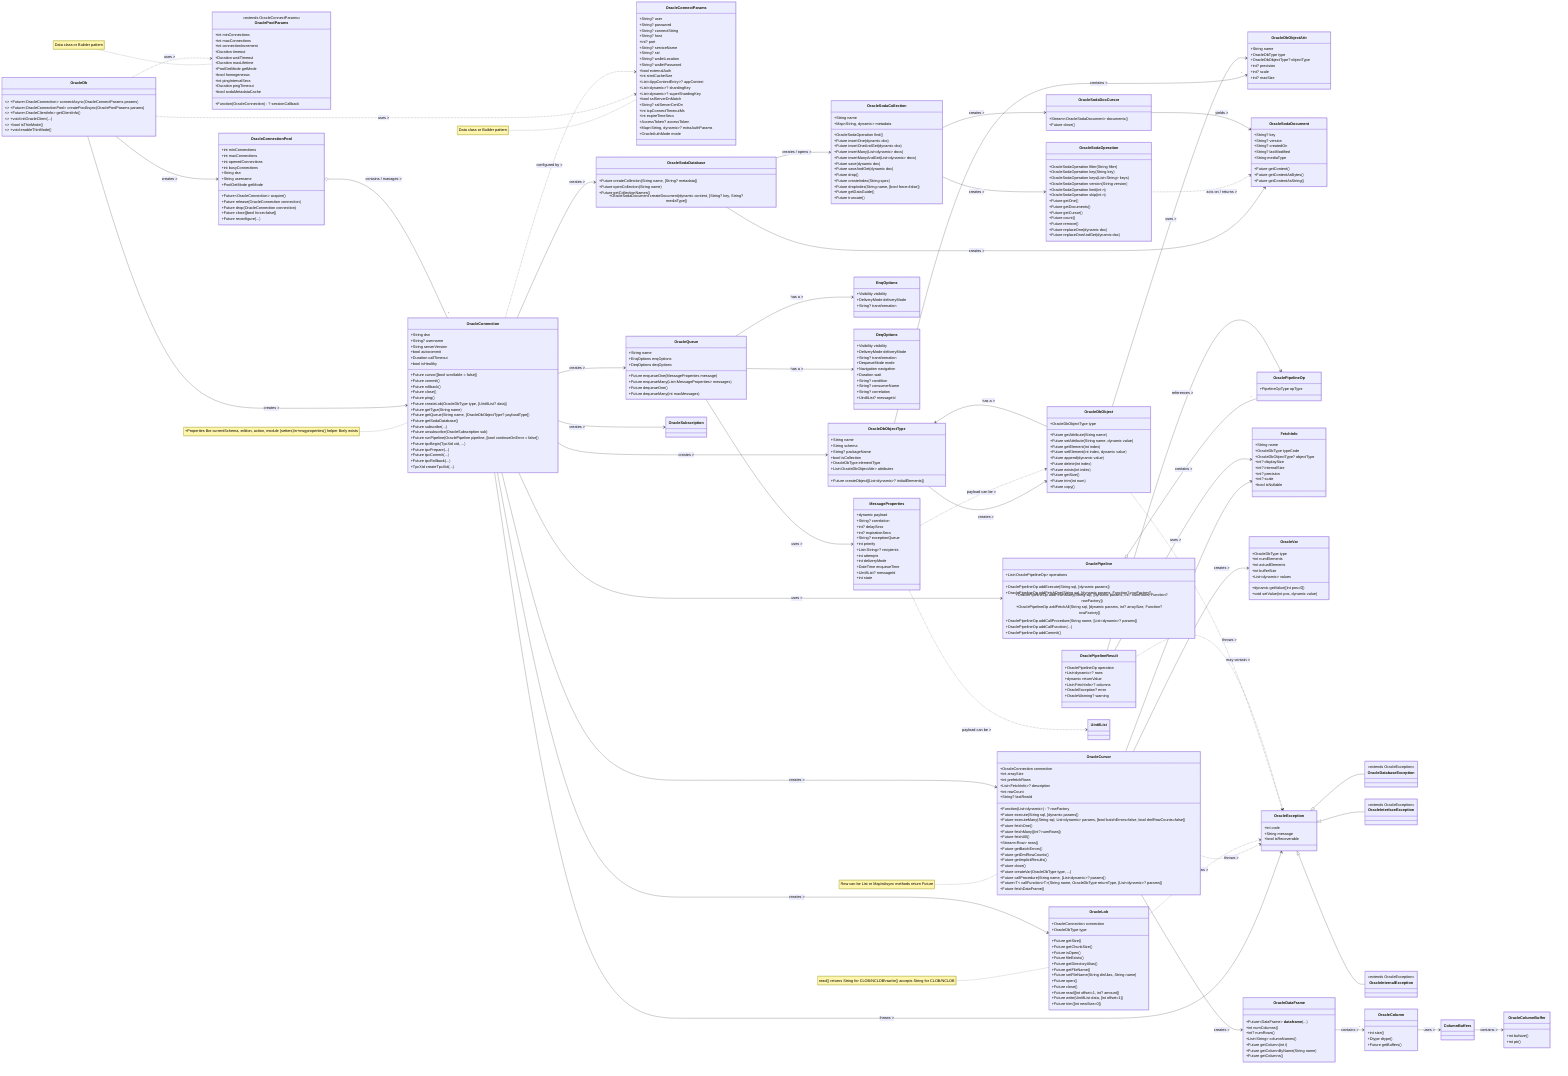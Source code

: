 classDiagram 
    direction LR

    class OracleDb {
        <<static>> +Future~OracleConnection~ connectAsync(OracleConnectParams params)
        <<static>> +Future~OracleConnectionPool~ createPoolAsync(OraclePoolParams params)
        <<static>> +Future~OracleClientInfo~ getClientInfo()
        <<static>> +void initOracleClient(...)
        <<static>> +bool isThinMode()
        <<static>> +void enableThinMode()
    }

    class OracleConnectParams {
        +String? user
        +String? password
        +String? connectString
        +String? host
        +int? port
        +String? serviceName
        +String? sid
        +String? walletLocation
        +String? walletPassword
        +bool externalAuth
        +int stmtCacheSize
        +List~AppContextEntry~? appContext
        +List~dynamic~? shardingKey
        +List~dynamic~? superShardingKey
        +bool sslServerDnMatch
        +String? sslServerCertDn
        +int tcpConnectTimeoutMs
        +int expireTimeSecs
        +AccessToken? accessToken
        +Map~String, dynamic~? extraAuthParams
        +OracleAuthMode mode
    }
    note for OracleConnectParams "Data class or Builder pattern"

    class OraclePoolParams {
      <<extends OracleConnectParams>>
      +int minConnections
      +int maxConnections
      +int connectionIncrement
      +Duration timeout
      +Duration waitTimeout
      +Duration maxLifetime
      +PoolGetMode getMode
      +bool homogeneous
      +int pingIntervalSecs
      +Duration pingTimeout
      +Function(OracleConnection)? sessionCallback
      +bool sodaMetadataCache
    }
    note for OraclePoolParams "Data class or Builder pattern"

    class OracleConnectionPool {
        +int minConnections
        +int maxConnections
        +int openedConnections
        +int busyConnections
        +String dsn
        +String username
        +PoolGetMode getMode
        +Future~OracleConnection~ acquire()
        +Future<void> release(OracleConnection connection)
        +Future<void> drop(OracleConnection connection)
        +Future<void> close([bool force=false])
        +Future<void> reconfigure(...)
    }

    class OracleConnection {
        +String dsn
        +String? username
        +String serverVersion
        +bool autocommit
        +Duration callTimeout
        +bool isHealthy
        +Future<OracleCursor> cursor([bool scrollable = false])
        +Future<void> commit()
        +Future<void> rollback()
        +Future<void> close()
        +Future<void> ping()
        +Future<OracleLob> createLob(OracleDbType type, [Uint8List? data])
        +Future<OracleDbObjectType> getType(String name)
        +Future<OracleQueue> getQueue(String name, [OracleDbObjectType? payloadType])
        +Future<OracleSodaDatabase> getSodaDatabase()
        +Future<OracleSubscription> subscribe(...)
        +Future<void> unsubscribe(OracleSubscription sub)
        +Future<List~OraclePipelineResult~> runPipeline(OraclePipeline pipeline, [bool continueOnError = false])
        +Future<void> tpcBegin(TpcXid xid, ...)
        +Future<bool> tpcPrepare(...)
        +Future<void> tpcCommit(...)
        +Future<void> tpcRollback(...)
        +TpcXid createTpcXid(...)
    }
    note for OracleConnection "+Properties like currentSchema, edition, action, module (setters)\n+msgproperties() helper likely exists"

    class OracleCursor {
        +OracleConnection connection
        +int arraySize
        +int prefetchRows
        +List~FetchInfo~? description
        +int rowCount
        +String? lastRowId
        +Function(List~dynamic~)? rowFactory
        +Future<void> execute(String sql, [dynamic params])
        +Future<void> executeMany(String sql, List~dynamic~ params, [bool batchErrors=false, bool dmlRowCounts=false])
        +Future<Row?> fetchOne()
        +Future<List~Row~> fetchMany([int? numRows])
        +Future<List~Row~> fetchAll()
        +Stream~Row~ rows()
        +Future<List~OracleBatchError~> getBatchErrors()
        +Future<List~int~> getDmlRowCounts()
        +Future<List~OracleCursor~> getImplicitResults()
        +Future<void> close()
        +Future<OracleVar> createVar(OracleDbType type, ...)
        +Future<void> callProcedure(String name, [List~dynamic~? params])
        +Future~T~ callFunction~T~(String name, OracleDbType returnType, [List~dynamic~? params])
        +Future<OracleDataFrame> fetchDataFrame()
    }
    note for OracleCursor "Row can be List<dynamic> or Map<String, dynamic>\nAsync methods return Future"

    class OracleLob {
        +OracleConnection connection
        +OracleDbType type
        +Future<int> getSize()
        +Future<int> getChunkSize()
        +Future<bool> isOpen()
        +Future<bool> fileExists()
        +Future<String> getDirectoryAlias()
        +Future<String> getFileName()
        +Future<void> setFileName(String dirAlias, String name)
        +Future<void> open()
        +Future<void> close()
        +Future<Uint8List> read([int offset=1, int? amount])
        +Future<int> write(Uint8List data, [int offset=1])
        +Future<void> trim([int newSize=0])
    }
    note for OracleLob "read() returns String for CLOB/NCLOB\nwrite() accepts String for CLOB/NCLOB"

    class OracleDbObjectType {
        +String name
        +String schema
        +String? packageName
        +bool isCollection
        +OracleDbType elementType
        +List~OracleDbObjectAttr~ attributes
        +Future<OracleDbObject> createObject([List~dynamic~? initialElements])
    }

    class OracleDbObjectAttr {
      +String name
      +OracleDbType type
      +OracleDbObjectType? objectType
      +int? precision
      +int? scale
      +int? maxSize
    }

    class OracleDbObject {
        +OracleDbObjectType type
        +Future<dynamic> getAttribute(String name)
        +Future<void> setAttribute(String name, dynamic value)
        +Future<dynamic> getElement(int index)
        +Future<void> setElement(int index, dynamic value)
        +Future<void> append(dynamic value)
        +Future<void> delete(int index)
        +Future<bool> exists(int index)
        +Future<int> getSize()
        +Future<void> trim(int num)
        +Future<OracleDbObject> copy()
    }

    class OracleQueue {
      +String name
      +EnqOptions enqOptions
      +DeqOptions deqOptions
      +Future<void> enqueueOne(MessageProperties message)
      +Future<void> enqueueMany(List~MessageProperties~ messages)
      +Future<MessageProperties?> dequeueOne()
      +Future<List~MessageProperties~> dequeueMany(int maxMessages)
    }

    class MessageProperties {
      +dynamic payload
      +String? correlation
      +int? delaySecs
      +int? expirationSecs
      +String? exceptionQueue
      +int priority
      +List~String~? recipients
      +int attempts
      +int deliveryMode
      +DateTime enqueueTime
      +Uint8List? messageId
      +int state
    }

    class EnqOptions {
      +Visibility visibility
      +DeliveryMode deliveryMode
      +String? transformation
    }

    class DeqOptions {
      +Visibility visibility
      +DeliveryMode deliveryMode
      +String? transformation
      +DequeueMode mode
      +Navigation navigation
      +Duration wait
      +String? condition
      +String? consumerName
      +String? correlation
      +Uint8List? messageId
    }

    class OracleSodaDatabase {
      +Future<OracleSodaCollection> createCollection(String name, [String? metadata])
      +Future<OracleSodaCollection?> openCollection(String name)
      +Future<List~String~> getCollectionNames()
      +OracleSodaDocument createDocument(dynamic content, [String? key, String? mediaType])
    }

    class OracleSodaCollection {
      +String name
      +Map~String, dynamic~ metadata
      +OracleSodaOperation find()
      +Future<void> insertOne(dynamic doc)
      +Future<OracleSodaDocument> insertOneAndGet(dynamic doc)
      +Future<void> insertMany(List~dynamic~ docs)
      +Future<List~OracleSodaDocument~> insertManyAndGet(List~dynamic~ docs)
      +Future<void> save(dynamic doc)
      +Future<OracleSodaDocument> saveAndGet(dynamic doc)
      +Future<bool> drop()
      +Future<void> createIndex(String spec)
      +Future<bool> dropIndex(String name, [bool force=false])
      +Future<OracleSodaDocument?> getDataGuide()
      +Future<void> truncate()
    }

    class OracleSodaOperation {
      +OracleSodaOperation filter(String filter)
      +OracleSodaOperation key(String key)
      +OracleSodaOperation keys(List~String~ keys)
      +OracleSodaOperation version(String version)
      +OracleSodaOperation limit(int n)
      +OracleSodaOperation skip(int n)
      +Future<OracleSodaDocument?> getOne()
      +Future<List~OracleSodaDocument~> getDocuments()
      +Future<OracleSodaDocCursor> getCursor()
      +Future<int> count()
      +Future<int> remove()
      +Future<bool> replaceOne(dynamic doc)
      +Future<OracleSodaDocument?> replaceOneAndGet(dynamic doc)
    }

    class OracleSodaDocument {
      +String? key
      +String? version
      +String? createdOn
      +String? lastModified
      +String mediaType
      +Future<dynamic> getContent()
      +Future<Uint8List?> getContentAsBytes()
      +Future<String?> getContentAsString()
    }

    class OracleSodaDocCursor {
       +Stream~OracleSodaDocument~ documents()
       +Future<void> close()
    }

    class OraclePipeline {
      +List~OraclePipelineOp~ operations
      +OraclePipelineOp addExecute(String sql, [dynamic params])
      +OraclePipelineOp addFetchOne(String sql, [dynamic params, Function? rowFactory])
      +OraclePipelineOp addFetchMany(String sql, [dynamic params, int? numRows, Function? rowFactory])
      +OraclePipelineOp addFetchAll(String sql, [dynamic params, int? arraySize, Function? rowFactory])
      +OraclePipelineOp addCallProcedure(String name, [List~dynamic~? params])
      +OraclePipelineOp addCallFunction(...)
      +OraclePipelineOp addCommit()
    }

    class OraclePipelineOp {
      +PipelineOpType opType
    }

    class OraclePipelineResult {
       +OraclePipelineOp operation
       +List~dynamic~? rows
       +dynamic returnValue
       +List~FetchInfo~? columns
       +OracleException? error
       +OracleWarning? warning
    }

    class FetchInfo {
      +String name
      +OracleDbType typeCode
      +OracleDbObjectType? objectType
      +int? displaySize
      +int? internalSize
      +int? precision
      +int? scale
      +bool isNullable
    }

    class OracleVar {
       +OracleDbType type
       +int numElements
       +int actualElements
       +int bufferSize
       +List~dynamic~ values
       +dynamic getValue([int pos=0])
       +void setValue(int pos, dynamic value)
    }

    class OracleException {
       +int code
       +String message
       +bool isRecoverable
    }
    class OracleDatabaseException {
      <<extends OracleException>>
    }
    class OracleInterfaceException {
      <<extends OracleException>>
    }
    class OracleInternalException {
      <<extends OracleException>>
    }

    class OracleDataFrame {
      +Future~DataFrame~ __dataframe__(...)
      +int numColumns()
      +int? numRows()
      +List~String~ columnNames()
      +Future<OracleColumn> getColumn(int i)
      +Future<OracleColumn> getColumnByName(String name)
      +Future<List~OracleColumn~> getColumns()
    }

    class OracleColumn {
       +int size()
       +Dtype dtype()
       +Future<ColumnBuffers> getBuffers()
    }

    class OracleColumnBuffer {
       +int bufsize()
       +int ptr()
    }

    %% Entry Point Relationships
    OracleDb ..> OracleConnectParams : uses >
    OracleDb ..> OraclePoolParams : uses >
    OracleDb --> OracleConnection : creates >
    OracleDb --> OracleConnectionPool : creates >

    %% Pool / Connection Relationship
    OracleConnectionPool o-- "*" OracleConnection : contains / manages >

    %% Connection Creates/Uses
    OracleConnection --> OracleCursor : creates >
    OracleConnection --> OracleLob : creates >
    OracleConnection --> OracleDbObjectType : creates >
    OracleConnection --> OracleQueue : creates >
    OracleConnection --> OracleSodaDatabase : creates >
    OracleConnection --> OracleSubscription : creates >
    OracleConnection --> OraclePipeline : uses >
    OracleConnection --> OracleException : throws >
    OracleConnection ..> OracleConnectParams : configured by >

    %% Cursor Uses/Produces
    OracleCursor --> FetchInfo : uses >
    OracleCursor --> OracleVar : creates >
    OracleCursor --> OracleDataFrame : creates >
    OracleCursor ..> OracleException : throws >

    %% LOB
    OracleLob ..> OracleException : throws >

    %% DbObject
    OracleDbObjectType --> "*" OracleDbObjectAttr : contains >
    OracleDbObjectType --> OracleDbObject : creates >
    OracleDbObject --> OracleDbObjectType : has a >
    OracleDbObject --> OracleDbObjectAttr : uses >
    OracleDbObject ..> OracleException : throws >

    %% AQ
    OracleQueue --> MessageProperties : uses >
    OracleQueue --> EnqOptions : has a >
    OracleQueue --> DeqOptions : has a >
    MessageProperties ..> OracleDbObject : payload can be >
    MessageProperties ..> Uint8List : payload can be >

    %% SODA
    OracleSodaDatabase --> OracleSodaCollection : creates / opens >
    OracleSodaDatabase --> OracleSodaDocument : creates >
    OracleSodaCollection --> OracleSodaOperation : creates >
    OracleSodaCollection --> OracleSodaDocCursor : creates >
    OracleSodaOperation ..> OracleSodaDocument : acts on / returns >
    OracleSodaDocCursor --> OracleSodaDocument : yields >

    %% Pipeline
    OraclePipeline o-- "*" OraclePipelineOp : contains >
    OraclePipelineResult --> OraclePipelineOp : references >
    OraclePipelineResult --> FetchInfo : uses >
    OraclePipelineResult ..> OracleException : may contain >

    %% DataFrame Interchange
    OracleDataFrame --> "*" OracleColumn : contains >
    OracleColumn --> ColumnBuffers : uses >
    ColumnBuffers --> OracleColumnBuffer : contains >

    %% Exception Hierarchy
    OracleException <|-- OracleDatabaseException
    OracleException <|-- OracleInterfaceException
    OracleException <|-- OracleInternalException